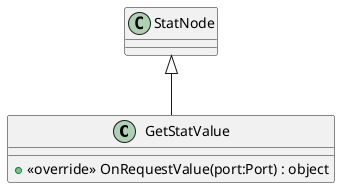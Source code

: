 @startuml
class GetStatValue {
    + <<override>> OnRequestValue(port:Port) : object
}
StatNode <|-- GetStatValue
@enduml

